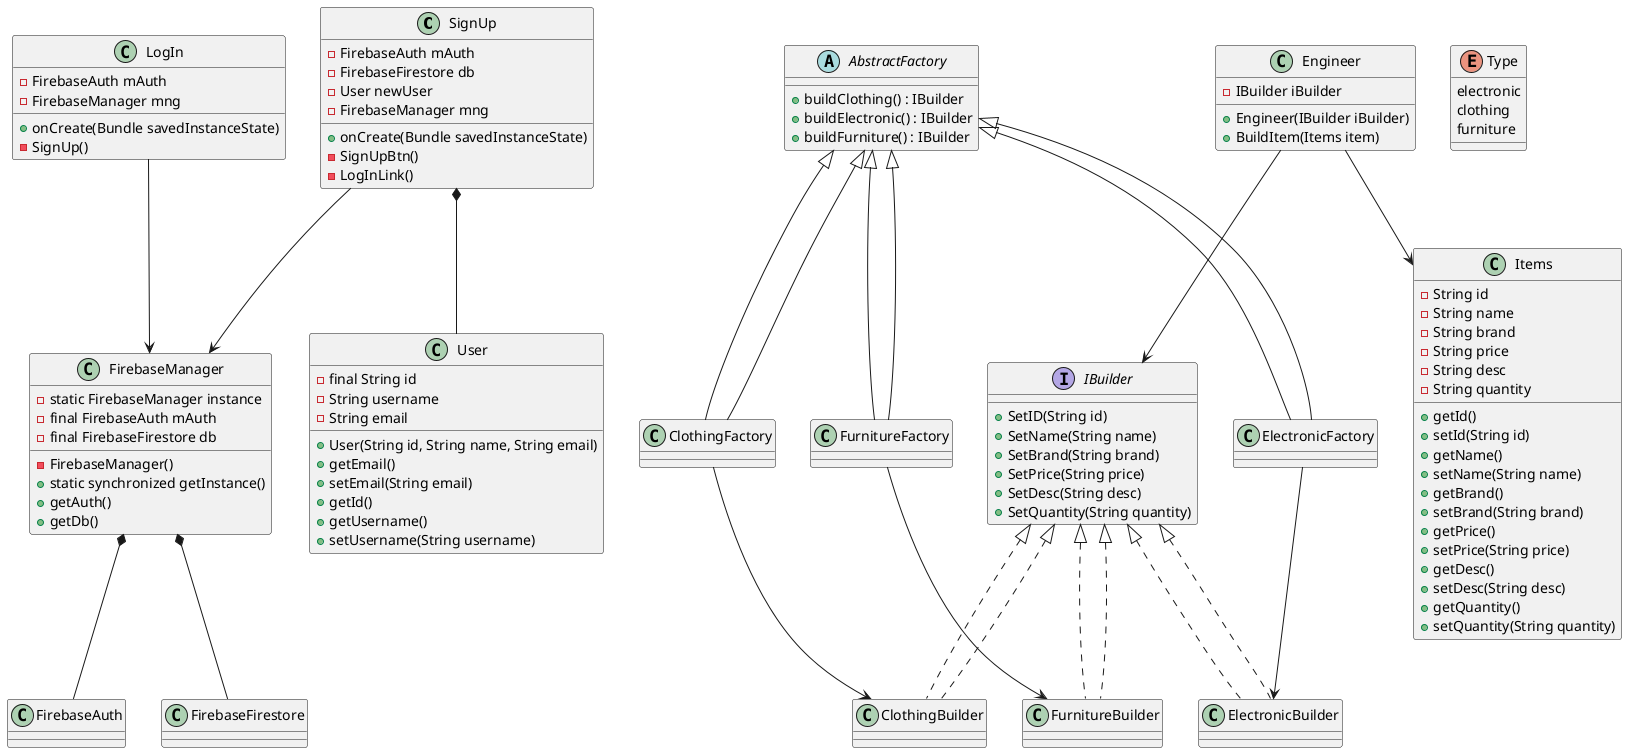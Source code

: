 @startuml
'https://plantuml.com/class-diagram

class SignUp {
    - FirebaseAuth mAuth
    - FirebaseFirestore db
    - User newUser
    - FirebaseManager mng
    + onCreate(Bundle savedInstanceState)
    - SignUpBtn()
    - LogInLink()
}

class LogIn {
    - FirebaseAuth mAuth
    - FirebaseManager mng
    + onCreate(Bundle savedInstanceState)
    - SignUp()
}

class FirebaseManager {
    - static FirebaseManager instance
    - final FirebaseAuth mAuth
    - final FirebaseFirestore db
    - FirebaseManager()
    + static synchronized getInstance()
    + getAuth()
    + getDb()
}

class User {
    - final String id
    - String username
    - String email
    + User(String id, String name, String email)
    + getEmail()
    + setEmail(String email)
    + getId()
    + getUsername()
    + setUsername(String username)
}

abstract class AbstractFactory {
    + buildClothing() : IBuilder
    + buildElectronic() : IBuilder
    + buildFurniture() : IBuilder
}

class ClothingFactory extends AbstractFactory
class ElectronicFactory extends AbstractFactory
class FurnitureFactory extends AbstractFactory

enum Type {
    electronic
    clothing
    furniture
}

interface IBuilder {
    + SetID(String id)
    + SetName(String name)
    + SetBrand(String brand)
    + SetPrice(String price)
    + SetDesc(String desc)
    + SetQuantity(String quantity)
}

class ClothingBuilder implements IBuilder
class ElectronicBuilder implements IBuilder
class FurnitureBuilder implements IBuilder

class Engineer {
    - IBuilder iBuilder
    + Engineer(IBuilder iBuilder)
    + BuildItem(Items item)
}

class Items {
    - String id
    - String name
    - String brand
    - String price
    - String desc
    - String quantity
    + getId()
    + setId(String id)
    + getName()
    + setName(String name)
    + getBrand()
    + setBrand(String brand)
    + getPrice()
    + setPrice(String price)
    + getDesc()
    + setDesc(String desc)
    + getQuantity()
    + setQuantity(String quantity)
}

SignUp --> FirebaseManager
SignUp *-- User
LogIn --> FirebaseManager
FirebaseManager *-- FirebaseAuth
FirebaseManager *-- FirebaseFirestore
AbstractFactory <|-- ClothingFactory
AbstractFactory <|-- ElectronicFactory
AbstractFactory <|-- FurnitureFactory
ClothingFactory --> ClothingBuilder
ElectronicFactory --> ElectronicBuilder
FurnitureFactory --> FurnitureBuilder
IBuilder <|.. ClothingBuilder
IBuilder <|.. ElectronicBuilder
IBuilder <|.. FurnitureBuilder
Engineer --> IBuilder
Engineer --> Items


@enduml
